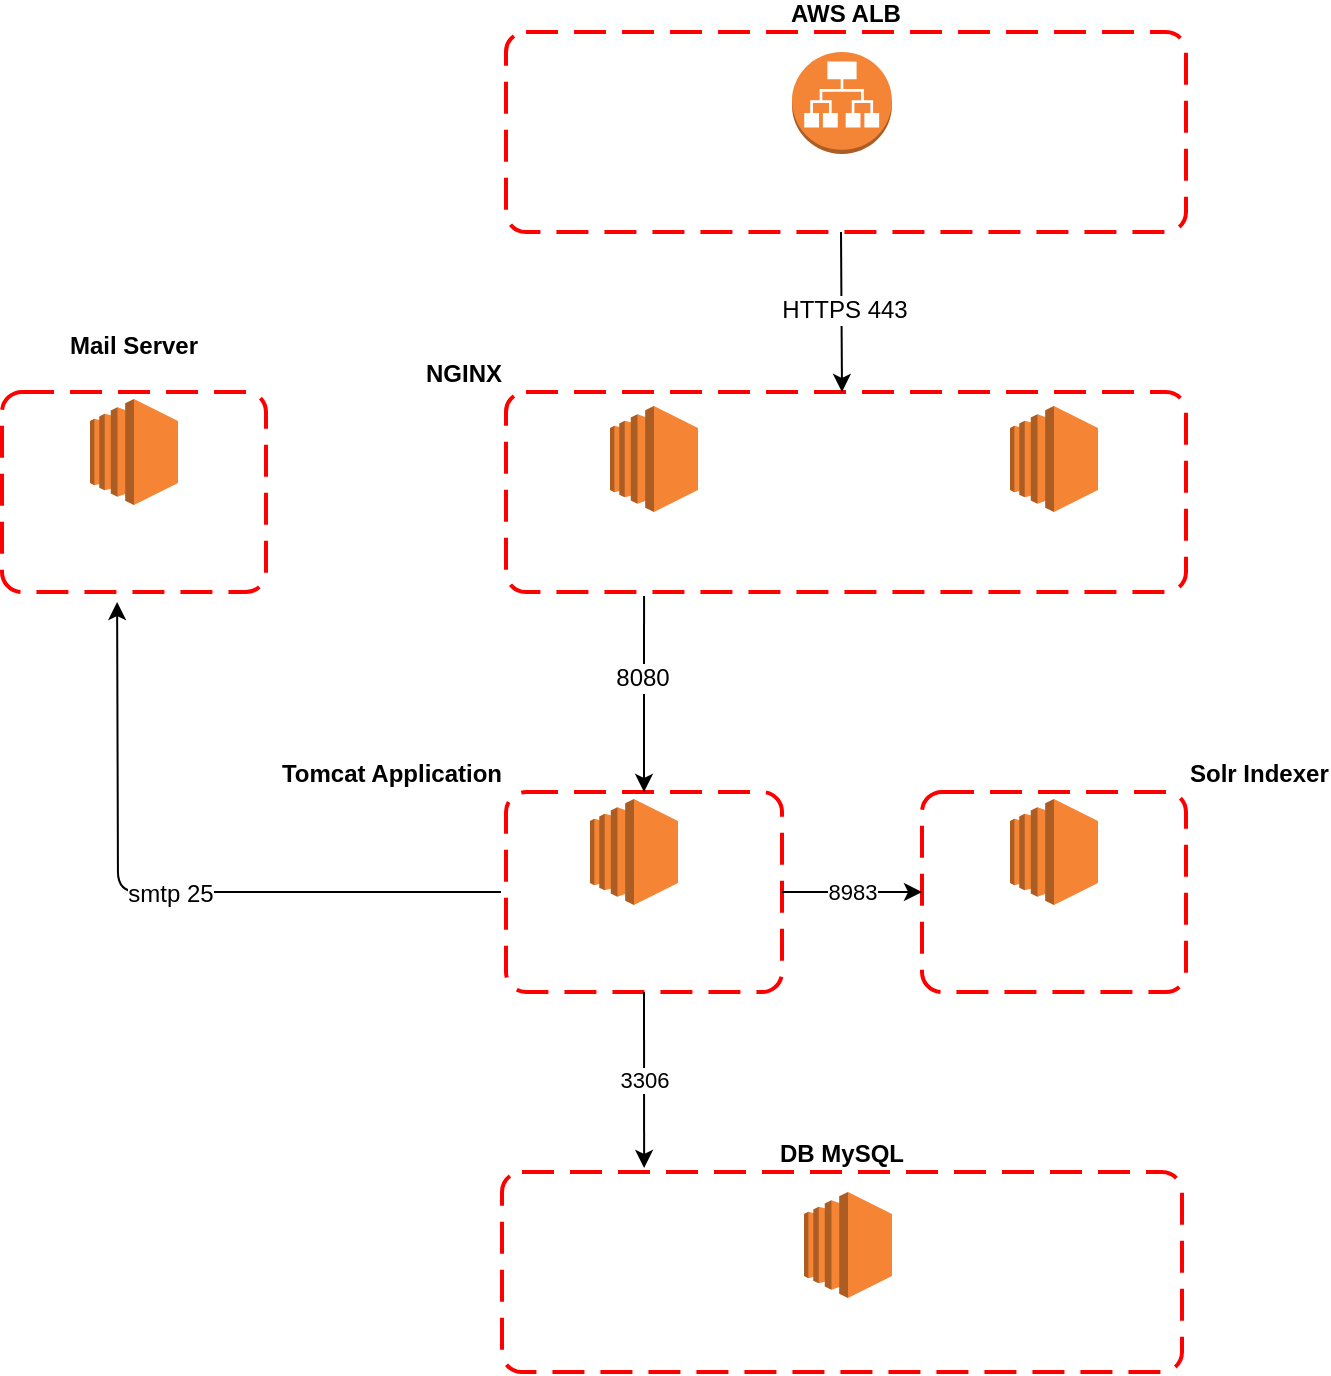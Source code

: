 <mxfile version="12.3.8" type="device" pages="1"><diagram id="WOcJuRhWUZWfWShQtAFp" name="Page-1"><mxGraphModel dx="932" dy="480" grid="1" gridSize="10" guides="1" tooltips="1" connect="1" arrows="1" fold="1" page="1" pageScale="1" pageWidth="850" pageHeight="1100" math="0" shadow="0"><root><mxCell id="0"/><mxCell id="1" parent="0"/><mxCell id="dFfa_HVkUXU_mOnHxE3M-1" value="&#10;&#10;AWS ALB" style="rounded=1;arcSize=10;dashed=1;strokeColor=#ff0000;fillColor=none;gradientColor=none;dashPattern=8 4;strokeWidth=2;labelPosition=center;verticalLabelPosition=top;align=center;verticalAlign=bottom;fontStyle=1" parent="1" vertex="1"><mxGeometry x="282" y="110" width="340" height="100" as="geometry"/></mxCell><mxCell id="dFfa_HVkUXU_mOnHxE3M-2" value="" style="outlineConnect=0;dashed=0;verticalLabelPosition=bottom;verticalAlign=top;align=center;shape=mxgraph.aws3.application_load_balancer;fillColor=#F58536;gradientColor=none;" parent="1" vertex="1"><mxGeometry x="425" y="120" width="50" height="51" as="geometry"/></mxCell><mxCell id="dFfa_HVkUXU_mOnHxE3M-3" value="NGINX" style="rounded=1;arcSize=10;dashed=1;strokeColor=#ff0000;fillColor=none;gradientColor=none;dashPattern=8 4;strokeWidth=2;align=right;labelPosition=left;verticalLabelPosition=top;verticalAlign=bottom;fontStyle=1" parent="1" vertex="1"><mxGeometry x="282" y="290" width="340" height="100" as="geometry"/></mxCell><mxCell id="dFfa_HVkUXU_mOnHxE3M-4" value="" style="outlineConnect=0;dashed=0;verticalLabelPosition=bottom;verticalAlign=top;align=center;html=1;shape=mxgraph.aws3.ec2;fillColor=#F58534;gradientColor=none;" parent="1" vertex="1"><mxGeometry x="334" y="297" width="44" height="53" as="geometry"/></mxCell><mxCell id="dFfa_HVkUXU_mOnHxE3M-5" value="" style="outlineConnect=0;dashed=0;verticalLabelPosition=bottom;verticalAlign=top;align=center;html=1;shape=mxgraph.aws3.ec2;fillColor=#F58534;gradientColor=none;" parent="1" vertex="1"><mxGeometry x="534" y="297" width="44" height="53" as="geometry"/></mxCell><mxCell id="dFfa_HVkUXU_mOnHxE3M-6" value="Tomcat Application" style="rounded=1;arcSize=10;dashed=1;strokeColor=#ff0000;fillColor=none;gradientColor=none;dashPattern=8 4;strokeWidth=2;align=right;labelPosition=left;verticalLabelPosition=top;verticalAlign=bottom;fontStyle=1" parent="1" vertex="1"><mxGeometry x="282" y="490" width="138" height="100" as="geometry"/></mxCell><mxCell id="dFfa_HVkUXU_mOnHxE3M-7" value="" style="outlineConnect=0;dashed=0;verticalLabelPosition=bottom;verticalAlign=top;align=center;html=1;shape=mxgraph.aws3.ec2;fillColor=#F58534;gradientColor=none;" parent="1" vertex="1"><mxGeometry x="324" y="493.5" width="44" height="53" as="geometry"/></mxCell><mxCell id="dFfa_HVkUXU_mOnHxE3M-8" value="Solr Indexer" style="rounded=1;arcSize=10;dashed=1;strokeColor=#ff0000;fillColor=none;gradientColor=none;dashPattern=8 4;strokeWidth=2;align=left;labelPosition=right;verticalLabelPosition=top;verticalAlign=bottom;fontStyle=1" parent="1" vertex="1"><mxGeometry x="490" y="490" width="132" height="100" as="geometry"/></mxCell><mxCell id="dFfa_HVkUXU_mOnHxE3M-9" value="" style="outlineConnect=0;dashed=0;verticalLabelPosition=bottom;verticalAlign=top;align=center;html=1;shape=mxgraph.aws3.ec2;fillColor=#F58534;gradientColor=none;" parent="1" vertex="1"><mxGeometry x="534" y="493.5" width="44" height="53" as="geometry"/></mxCell><mxCell id="dFfa_HVkUXU_mOnHxE3M-11" value="DB MySQL" style="rounded=1;arcSize=10;dashed=1;strokeColor=#ff0000;fillColor=none;gradientColor=none;dashPattern=8 4;strokeWidth=2;align=center;labelPosition=center;verticalLabelPosition=top;verticalAlign=bottom;fontStyle=1" parent="1" vertex="1"><mxGeometry x="280" y="680" width="340" height="100" as="geometry"/></mxCell><mxCell id="dFfa_HVkUXU_mOnHxE3M-12" value="" style="outlineConnect=0;dashed=0;verticalLabelPosition=bottom;verticalAlign=top;align=center;html=1;shape=mxgraph.aws3.ec2;fillColor=#F58534;gradientColor=none;" parent="1" vertex="1"><mxGeometry x="431" y="690" width="44" height="53" as="geometry"/></mxCell><mxCell id="dFfa_HVkUXU_mOnHxE3M-13" value="" style="endArrow=classic;html=1;entryX=0.5;entryY=0;entryDx=0;entryDy=0;exitX=0.203;exitY=1.02;exitDx=0;exitDy=0;exitPerimeter=0;" parent="1" source="dFfa_HVkUXU_mOnHxE3M-3" target="dFfa_HVkUXU_mOnHxE3M-6" edge="1"><mxGeometry width="50" height="50" relative="1" as="geometry"><mxPoint x="449" y="390" as="sourcePoint"/><mxPoint x="499" y="340" as="targetPoint"/></mxGeometry></mxCell><mxCell id="dFfa_HVkUXU_mOnHxE3M-28" value="8080" style="text;html=1;align=center;verticalAlign=middle;resizable=0;points=[];;labelBackgroundColor=#ffffff;" parent="dFfa_HVkUXU_mOnHxE3M-13" vertex="1" connectable="0"><mxGeometry x="-0.146" y="-1" relative="1" as="geometry"><mxPoint y="-1" as="offset"/></mxGeometry></mxCell><mxCell id="dFfa_HVkUXU_mOnHxE3M-14" value="" style="endArrow=classic;html=1;" parent="1" edge="1"><mxGeometry width="50" height="50" relative="1" as="geometry"><mxPoint x="449.5" y="210" as="sourcePoint"/><mxPoint x="450" y="290" as="targetPoint"/></mxGeometry></mxCell><mxCell id="dFfa_HVkUXU_mOnHxE3M-15" value="HTTPS 443" style="text;html=1;align=center;verticalAlign=middle;resizable=0;points=[];;labelBackgroundColor=#ffffff;" parent="dFfa_HVkUXU_mOnHxE3M-14" vertex="1" connectable="0"><mxGeometry x="-0.025" y="1" relative="1" as="geometry"><mxPoint as="offset"/></mxGeometry></mxCell><mxCell id="dFfa_HVkUXU_mOnHxE3M-17" value="3306" style="endArrow=classic;html=1;exitX=0.5;exitY=1;exitDx=0;exitDy=0;entryX=0.209;entryY=-0.02;entryDx=0;entryDy=0;entryPerimeter=0;" parent="1" target="dFfa_HVkUXU_mOnHxE3M-11" edge="1"><mxGeometry width="50" height="50" relative="1" as="geometry"><mxPoint x="351" y="590" as="sourcePoint"/><mxPoint x="351" y="660" as="targetPoint"/></mxGeometry></mxCell><mxCell id="dFfa_HVkUXU_mOnHxE3M-25" value="" style="group" parent="1" vertex="1" connectable="0"><mxGeometry x="30" y="290" width="132" height="100" as="geometry"/></mxCell><mxCell id="dFfa_HVkUXU_mOnHxE3M-22" value="Mail Server&#10;" style="rounded=1;arcSize=10;dashed=1;strokeColor=#ff0000;fillColor=none;gradientColor=none;dashPattern=8 4;strokeWidth=2;align=center;labelPosition=center;verticalLabelPosition=top;verticalAlign=bottom;fontStyle=1" parent="dFfa_HVkUXU_mOnHxE3M-25" vertex="1"><mxGeometry width="132" height="100" as="geometry"/></mxCell><mxCell id="dFfa_HVkUXU_mOnHxE3M-23" value="" style="outlineConnect=0;dashed=0;verticalLabelPosition=bottom;verticalAlign=top;align=center;html=1;shape=mxgraph.aws3.ec2;fillColor=#F58534;gradientColor=none;" parent="dFfa_HVkUXU_mOnHxE3M-25" vertex="1"><mxGeometry x="44" y="3.5" width="44" height="53" as="geometry"/></mxCell><mxCell id="dFfa_HVkUXU_mOnHxE3M-27" value="8983" style="endArrow=classic;html=1;exitX=1;exitY=0.5;exitDx=0;exitDy=0;entryX=0;entryY=0.5;entryDx=0;entryDy=0;" parent="1" source="dFfa_HVkUXU_mOnHxE3M-6" target="dFfa_HVkUXU_mOnHxE3M-8" edge="1"><mxGeometry width="50" height="50" relative="1" as="geometry"><mxPoint x="556.86" y="401" as="sourcePoint"/><mxPoint x="426.725" y="500" as="targetPoint"/></mxGeometry></mxCell><mxCell id="dFfa_HVkUXU_mOnHxE3M-29" value="" style="endArrow=classic;html=1;entryX=0.436;entryY=1.05;entryDx=0;entryDy=0;exitX=0.203;exitY=1.02;exitDx=0;exitDy=0;exitPerimeter=0;entryPerimeter=0;" parent="1" target="dFfa_HVkUXU_mOnHxE3M-22" edge="1"><mxGeometry width="50" height="50" relative="1" as="geometry"><mxPoint x="279.52" y="540.0" as="sourcePoint"/><mxPoint x="279.5" y="638" as="targetPoint"/><Array as="points"><mxPoint x="88" y="540"/></Array></mxGeometry></mxCell><mxCell id="dFfa_HVkUXU_mOnHxE3M-30" value="&lt;br&gt;" style="text;html=1;align=center;verticalAlign=middle;resizable=0;points=[];;labelBackgroundColor=#ffffff;" parent="dFfa_HVkUXU_mOnHxE3M-29" vertex="1" connectable="0"><mxGeometry x="-0.146" y="-1" relative="1" as="geometry"><mxPoint y="-1" as="offset"/></mxGeometry></mxCell><mxCell id="dFfa_HVkUXU_mOnHxE3M-31" value="smtp 25" style="text;html=1;align=center;verticalAlign=middle;resizable=0;points=[];;labelBackgroundColor=#ffffff;fontSize=12;" parent="dFfa_HVkUXU_mOnHxE3M-29" vertex="1" connectable="0"><mxGeometry x="-0.013" y="1" relative="1" as="geometry"><mxPoint as="offset"/></mxGeometry></mxCell></root></mxGraphModel></diagram></mxfile>
